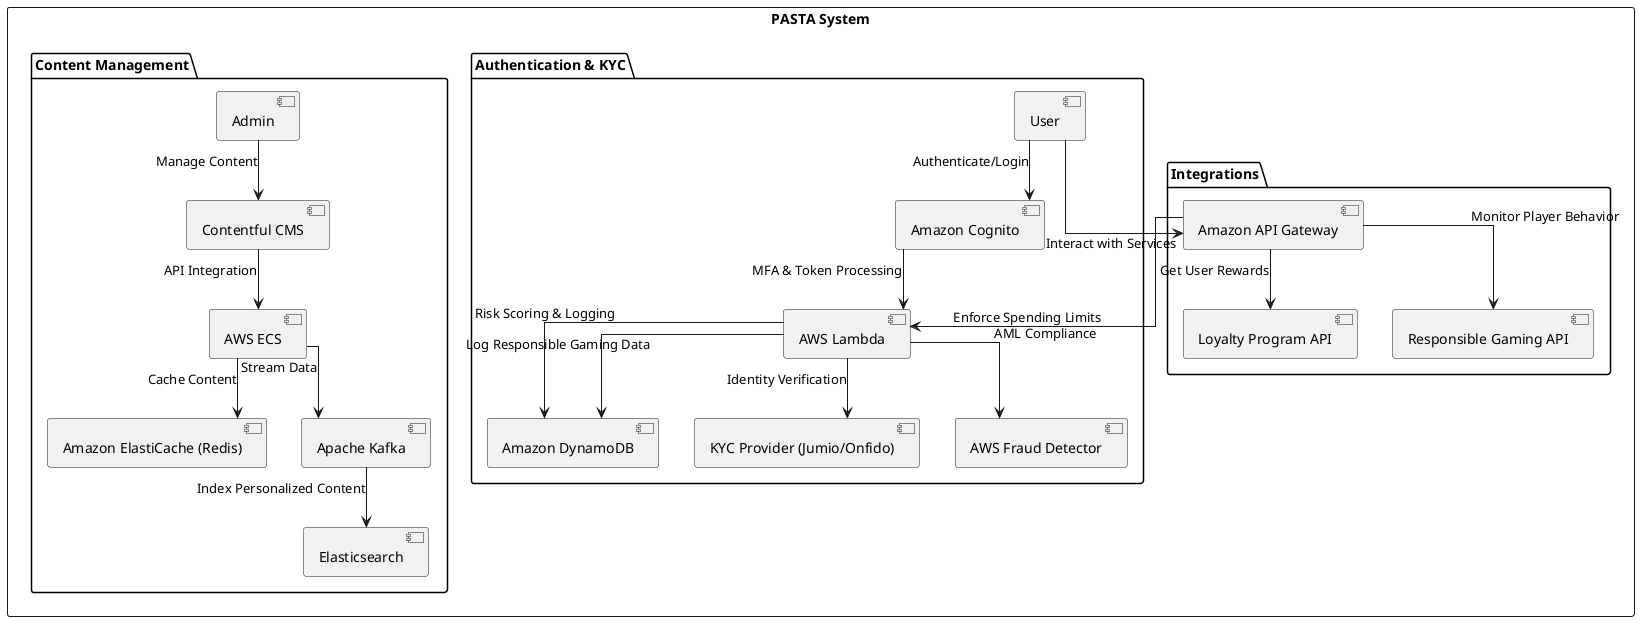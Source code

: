 @startuml

skinparam linetype ortho

rectangle "PASTA System" {
  package "Authentication & KYC" {
    [User] --> [Amazon Cognito] : "Authenticate/Login"
    [Amazon Cognito] --> [AWS Lambda] : "MFA & Token Processing"
    [AWS Lambda] --> [Amazon DynamoDB] : "Risk Scoring & Logging"
    [AWS Lambda] --> [KYC Provider (Jumio/Onfido)] : "Identity Verification"
    [AWS Lambda] --> [AWS Fraud Detector] : "AML Compliance"
  }
  
  package "Content Management" {
    [Admin] --> [Contentful CMS] : "Manage Content"
    [Contentful CMS] --> [AWS ECS] : "API Integration"
    [AWS ECS] --> [Amazon ElastiCache (Redis)] : "Cache Content"
    [AWS ECS] --> [Apache Kafka] : "Stream Data"
    [Apache Kafka] --> [Elasticsearch] : "Index Personalized Content"
  }
  
  package "Integrations" {
    [User] --> [Amazon API Gateway] : "Interact with Services"
    [Amazon API Gateway] --> [Loyalty Program API] : "Get User Rewards"
    [Amazon API Gateway] --> [Responsible Gaming API] : "Monitor Player Behavior"
    [Amazon API Gateway] --> [AWS Lambda] : "Enforce Spending Limits"
    [AWS Lambda] --> [Amazon DynamoDB] : "Log Responsible Gaming Data"
  }
}

@enduml
